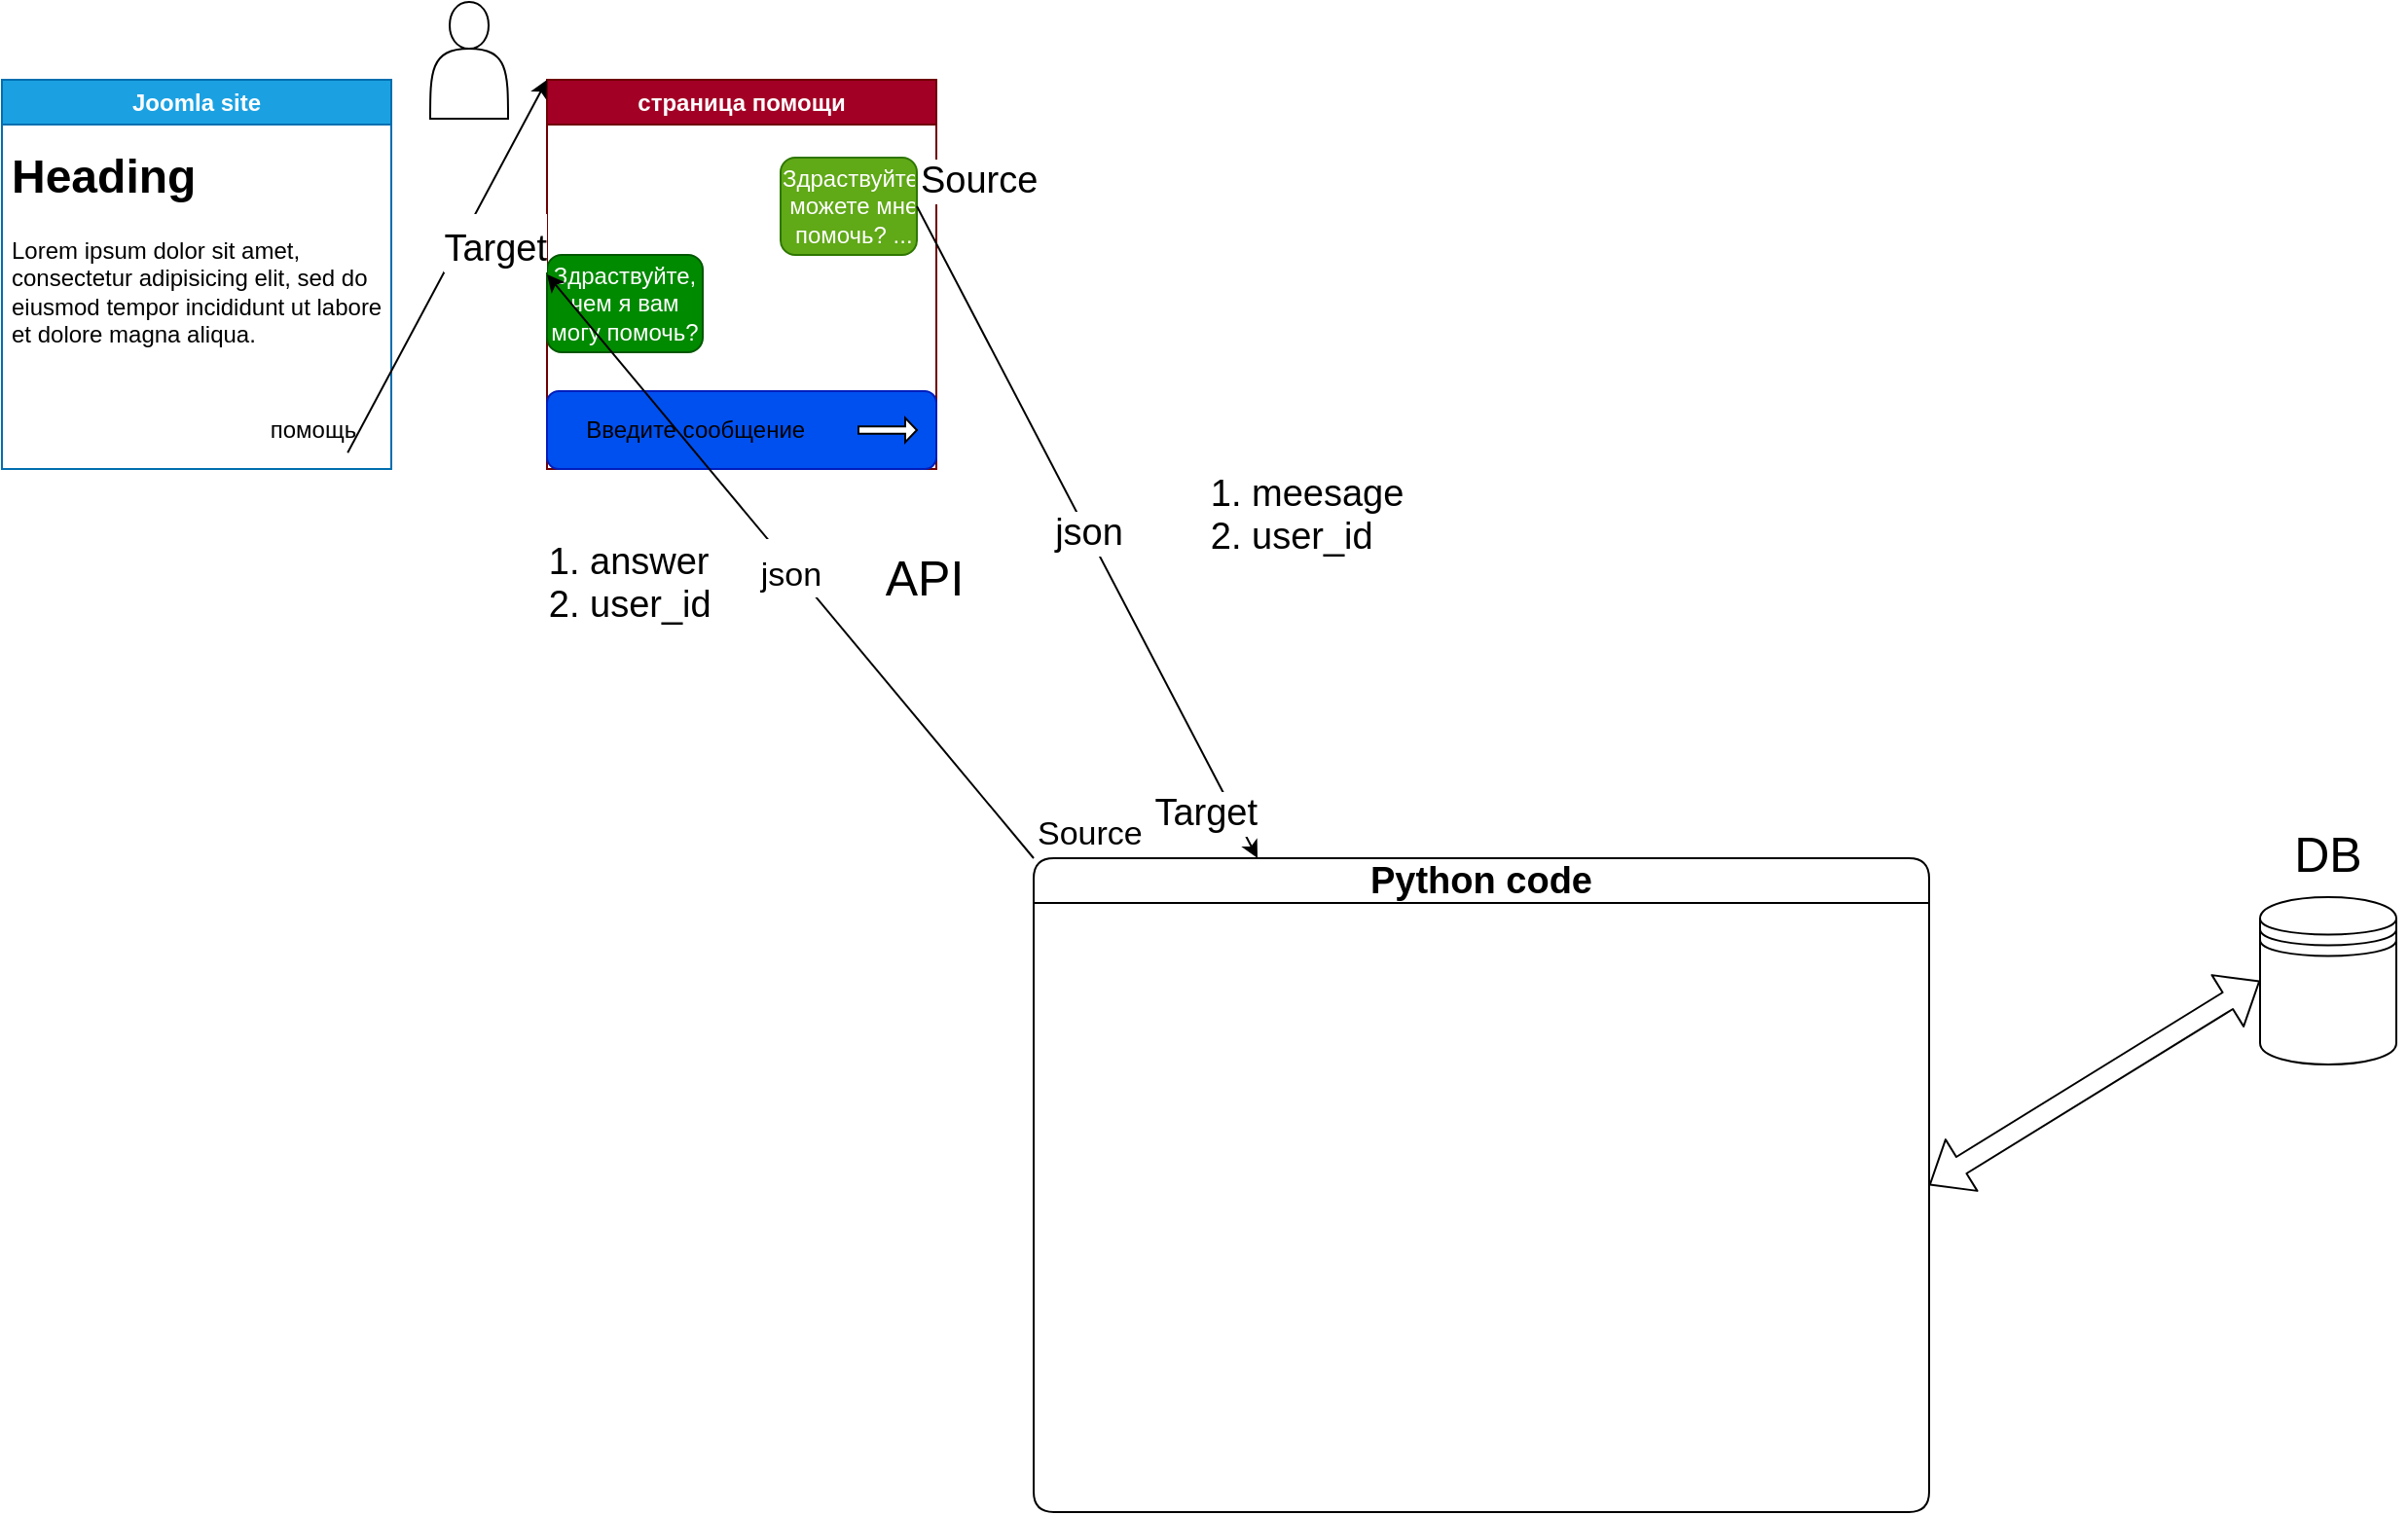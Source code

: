 <mxfile>
    <diagram id="5jDeOrUf6yHSYXdfLvs1" name="Страница 1">
        <mxGraphModel dx="1208" dy="708" grid="1" gridSize="10" guides="1" tooltips="1" connect="1" arrows="1" fold="1" page="1" pageScale="1" pageWidth="827" pageHeight="1169" math="0" shadow="0">
            <root>
                <mxCell id="0"/>
                <mxCell id="1" parent="0"/>
                <mxCell id="2" value="Joomla site" style="swimlane;whiteSpace=wrap;html=1;fillColor=#1ba1e2;fontColor=#ffffff;strokeColor=#006EAF;" vertex="1" parent="1">
                    <mxGeometry x="100" y="60" width="200" height="200" as="geometry"/>
                </mxCell>
                <UserObject label="помощь" placeholders="1" name="Variable" id="5">
                    <mxCell style="text;html=1;strokeColor=none;fillColor=none;align=center;verticalAlign=middle;whiteSpace=wrap;overflow=hidden;" vertex="1" parent="2">
                        <mxGeometry x="120" y="170" width="80" height="20" as="geometry"/>
                    </mxCell>
                </UserObject>
                <mxCell id="6" value="&lt;h1&gt;Heading&lt;/h1&gt;&lt;p&gt;Lorem ipsum dolor sit amet, consectetur adipisicing elit, sed do eiusmod tempor incididunt ut labore et dolore magna aliqua.&lt;/p&gt;" style="text;html=1;strokeColor=none;fillColor=none;spacing=5;spacingTop=-20;whiteSpace=wrap;overflow=hidden;rounded=0;" vertex="1" parent="2">
                    <mxGeometry y="30" width="200" height="160" as="geometry"/>
                </mxCell>
                <mxCell id="3" value="страница помощи" style="swimlane;whiteSpace=wrap;html=1;fillColor=#a20025;fontColor=#ffffff;strokeColor=#6F0000;" vertex="1" parent="1">
                    <mxGeometry x="380" y="60" width="200" height="200" as="geometry"/>
                </mxCell>
                <UserObject label="Здраствуйте, можете мне помочь? ..." placeholders="1" name="Variable" id="10">
                    <mxCell style="text;html=1;strokeColor=#2D7600;fillColor=#60a917;align=center;verticalAlign=middle;whiteSpace=wrap;overflow=hidden;fontColor=#ffffff;rounded=1;" vertex="1" parent="3">
                        <mxGeometry x="120" y="40" width="70" height="50" as="geometry"/>
                    </mxCell>
                </UserObject>
                <UserObject label="Здраствуйте, чем я вам могу помочь?" placeholders="1" name="Variable" id="11">
                    <mxCell style="text;html=1;strokeColor=#005700;fillColor=#008a00;align=center;verticalAlign=middle;whiteSpace=wrap;overflow=hidden;fontColor=#ffffff;rounded=1;glass=0;shadow=0;" vertex="1" parent="3">
                        <mxGeometry y="90" width="80" height="50" as="geometry"/>
                    </mxCell>
                </UserObject>
                <mxCell id="12" value="" style="rounded=1;whiteSpace=wrap;html=1;fillColor=#0050ef;fontColor=#ffffff;strokeColor=#001DBC;" vertex="1" parent="3">
                    <mxGeometry y="160" width="200" height="40" as="geometry"/>
                </mxCell>
                <UserObject label="Введите сообщение&amp;nbsp;" placeholders="1" name="Variable" id="15">
                    <mxCell style="text;html=1;strokeColor=none;fillColor=none;align=center;verticalAlign=middle;whiteSpace=wrap;overflow=hidden;" vertex="1" parent="3">
                        <mxGeometry x="10" y="170" width="136" height="20" as="geometry"/>
                    </mxCell>
                </UserObject>
                <mxCell id="16" value="" style="shape=singleArrow;whiteSpace=wrap;html=1;" vertex="1" parent="3">
                    <mxGeometry x="160" y="173.75" width="30" height="12.5" as="geometry"/>
                </mxCell>
                <mxCell id="9" value="" style="endArrow=classic;html=1;exitX=0.888;exitY=1.01;exitDx=0;exitDy=0;exitPerimeter=0;entryX=0;entryY=0;entryDx=0;entryDy=0;" edge="1" parent="1" source="6" target="3">
                    <mxGeometry width="50" height="50" relative="1" as="geometry">
                        <mxPoint x="340" y="210" as="sourcePoint"/>
                        <mxPoint x="390" y="160" as="targetPoint"/>
                    </mxGeometry>
                </mxCell>
                <mxCell id="13" value="" style="shape=actor;whiteSpace=wrap;html=1;" vertex="1" parent="1">
                    <mxGeometry x="320" y="20" width="40" height="60" as="geometry"/>
                </mxCell>
                <mxCell id="21" value="" style="endArrow=classic;html=1;fontSize=19;exitX=1;exitY=0.5;exitDx=0;exitDy=0;entryX=0.25;entryY=0;entryDx=0;entryDy=0;" edge="1" parent="1" source="10" target="30">
                    <mxGeometry relative="1" as="geometry">
                        <mxPoint x="350" y="200" as="sourcePoint"/>
                        <mxPoint x="720" y="380" as="targetPoint"/>
                    </mxGeometry>
                </mxCell>
                <mxCell id="22" value="json" style="edgeLabel;resizable=0;html=1;align=center;verticalAlign=middle;rounded=1;shadow=0;glass=0;sketch=0;fontSize=19;" connectable="0" vertex="1" parent="21">
                    <mxGeometry relative="1" as="geometry"/>
                </mxCell>
                <mxCell id="23" value="Source" style="edgeLabel;resizable=0;html=1;align=left;verticalAlign=bottom;rounded=1;shadow=0;glass=0;sketch=0;fontSize=19;" connectable="0" vertex="1" parent="21">
                    <mxGeometry x="-1" relative="1" as="geometry"/>
                </mxCell>
                <mxCell id="24" value="Target" style="edgeLabel;resizable=0;html=1;align=right;verticalAlign=bottom;rounded=1;shadow=0;glass=0;sketch=0;fontSize=19;" connectable="0" vertex="1" parent="21">
                    <mxGeometry x="1" relative="1" as="geometry">
                        <mxPoint y="-10" as="offset"/>
                    </mxGeometry>
                </mxCell>
                <mxCell id="25" value="&lt;ol&gt;&lt;li&gt;meesage&lt;/li&gt;&lt;li&gt;user_id&lt;/li&gt;&lt;/ol&gt;" style="text;strokeColor=none;fillColor=none;html=1;whiteSpace=wrap;verticalAlign=middle;overflow=hidden;rounded=1;shadow=0;glass=0;sketch=0;fontSize=19;" vertex="1" parent="1">
                    <mxGeometry x="700" y="240" width="150" height="80" as="geometry"/>
                </mxCell>
                <mxCell id="30" value="Python code" style="swimlane;whiteSpace=wrap;html=1;rounded=1;shadow=0;glass=0;sketch=0;fontSize=19;" vertex="1" parent="1">
                    <mxGeometry x="630" y="460" width="460" height="336" as="geometry"/>
                </mxCell>
                <UserObject label="&lt;font style=&quot;font-size: 25px;&quot;&gt;API&lt;/font&gt;" placeholders="1" name="Variable" id="61">
                    <mxCell style="text;html=1;strokeColor=none;fillColor=none;align=center;verticalAlign=middle;whiteSpace=wrap;overflow=hidden;rounded=1;shadow=0;glass=0;sketch=0;fontSize=19;" vertex="1" parent="1">
                        <mxGeometry x="530" y="290" width="88" height="50" as="geometry"/>
                    </mxCell>
                </UserObject>
                <mxCell id="62" value="" style="shape=datastore;whiteSpace=wrap;html=1;rounded=1;shadow=0;glass=0;sketch=0;fontSize=25;" vertex="1" parent="1">
                    <mxGeometry x="1260" y="480" width="70" height="86" as="geometry"/>
                </mxCell>
                <mxCell id="63" value="" style="shape=flexArrow;endArrow=classic;startArrow=classic;html=1;fontSize=25;entryX=0;entryY=0.5;entryDx=0;entryDy=0;exitX=1;exitY=0.5;exitDx=0;exitDy=0;" edge="1" parent="1" source="30" target="62">
                    <mxGeometry width="100" height="100" relative="1" as="geometry">
                        <mxPoint x="1030" y="520" as="sourcePoint"/>
                        <mxPoint x="1130" y="420" as="targetPoint"/>
                    </mxGeometry>
                </mxCell>
                <UserObject label="DB" placeholders="1" name="Variable" id="64">
                    <mxCell style="text;html=1;strokeColor=none;fillColor=none;align=center;verticalAlign=middle;whiteSpace=wrap;overflow=hidden;rounded=1;shadow=0;glass=0;sketch=0;fontSize=25;" vertex="1" parent="1">
                        <mxGeometry x="1255" y="434" width="80" height="46" as="geometry"/>
                    </mxCell>
                </UserObject>
                <mxCell id="65" value="" style="endArrow=classic;html=1;fontSize=25;exitX=0;exitY=0;exitDx=0;exitDy=0;entryX=0;entryY=0.5;entryDx=0;entryDy=0;" edge="1" parent="1" source="30" target="3">
                    <mxGeometry relative="1" as="geometry">
                        <mxPoint x="500" y="440" as="sourcePoint"/>
                        <mxPoint x="480" y="390" as="targetPoint"/>
                    </mxGeometry>
                </mxCell>
                <mxCell id="66" value="&lt;font style=&quot;font-size: 17px;&quot;&gt;json&lt;/font&gt;" style="edgeLabel;resizable=0;html=1;align=center;verticalAlign=middle;rounded=1;shadow=0;glass=0;sketch=0;fontSize=25;" connectable="0" vertex="1" parent="65">
                    <mxGeometry relative="1" as="geometry"/>
                </mxCell>
                <mxCell id="67" value="&lt;font style=&quot;font-size: 17px;&quot;&gt;Source&lt;/font&gt;" style="edgeLabel;resizable=0;html=1;align=left;verticalAlign=bottom;rounded=1;shadow=0;glass=0;sketch=0;fontSize=25;" connectable="0" vertex="1" parent="65">
                    <mxGeometry x="-1" relative="1" as="geometry"/>
                </mxCell>
                <mxCell id="68" value="&lt;font style=&quot;font-size: 19px;&quot;&gt;Target&lt;/font&gt;" style="edgeLabel;resizable=0;html=1;align=right;verticalAlign=bottom;rounded=1;shadow=0;glass=0;sketch=0;fontSize=25;" connectable="0" vertex="1" parent="65">
                    <mxGeometry x="1" relative="1" as="geometry"/>
                </mxCell>
                <mxCell id="69" value="&lt;ol&gt;&lt;li&gt;answer&lt;/li&gt;&lt;li&gt;user_id&lt;/li&gt;&lt;/ol&gt;" style="text;strokeColor=none;fillColor=none;html=1;whiteSpace=wrap;verticalAlign=middle;overflow=hidden;rounded=1;shadow=0;glass=0;sketch=0;fontSize=19;" vertex="1" parent="1">
                    <mxGeometry x="360" y="275" width="150" height="80" as="geometry"/>
                </mxCell>
            </root>
        </mxGraphModel>
    </diagram>
</mxfile>
